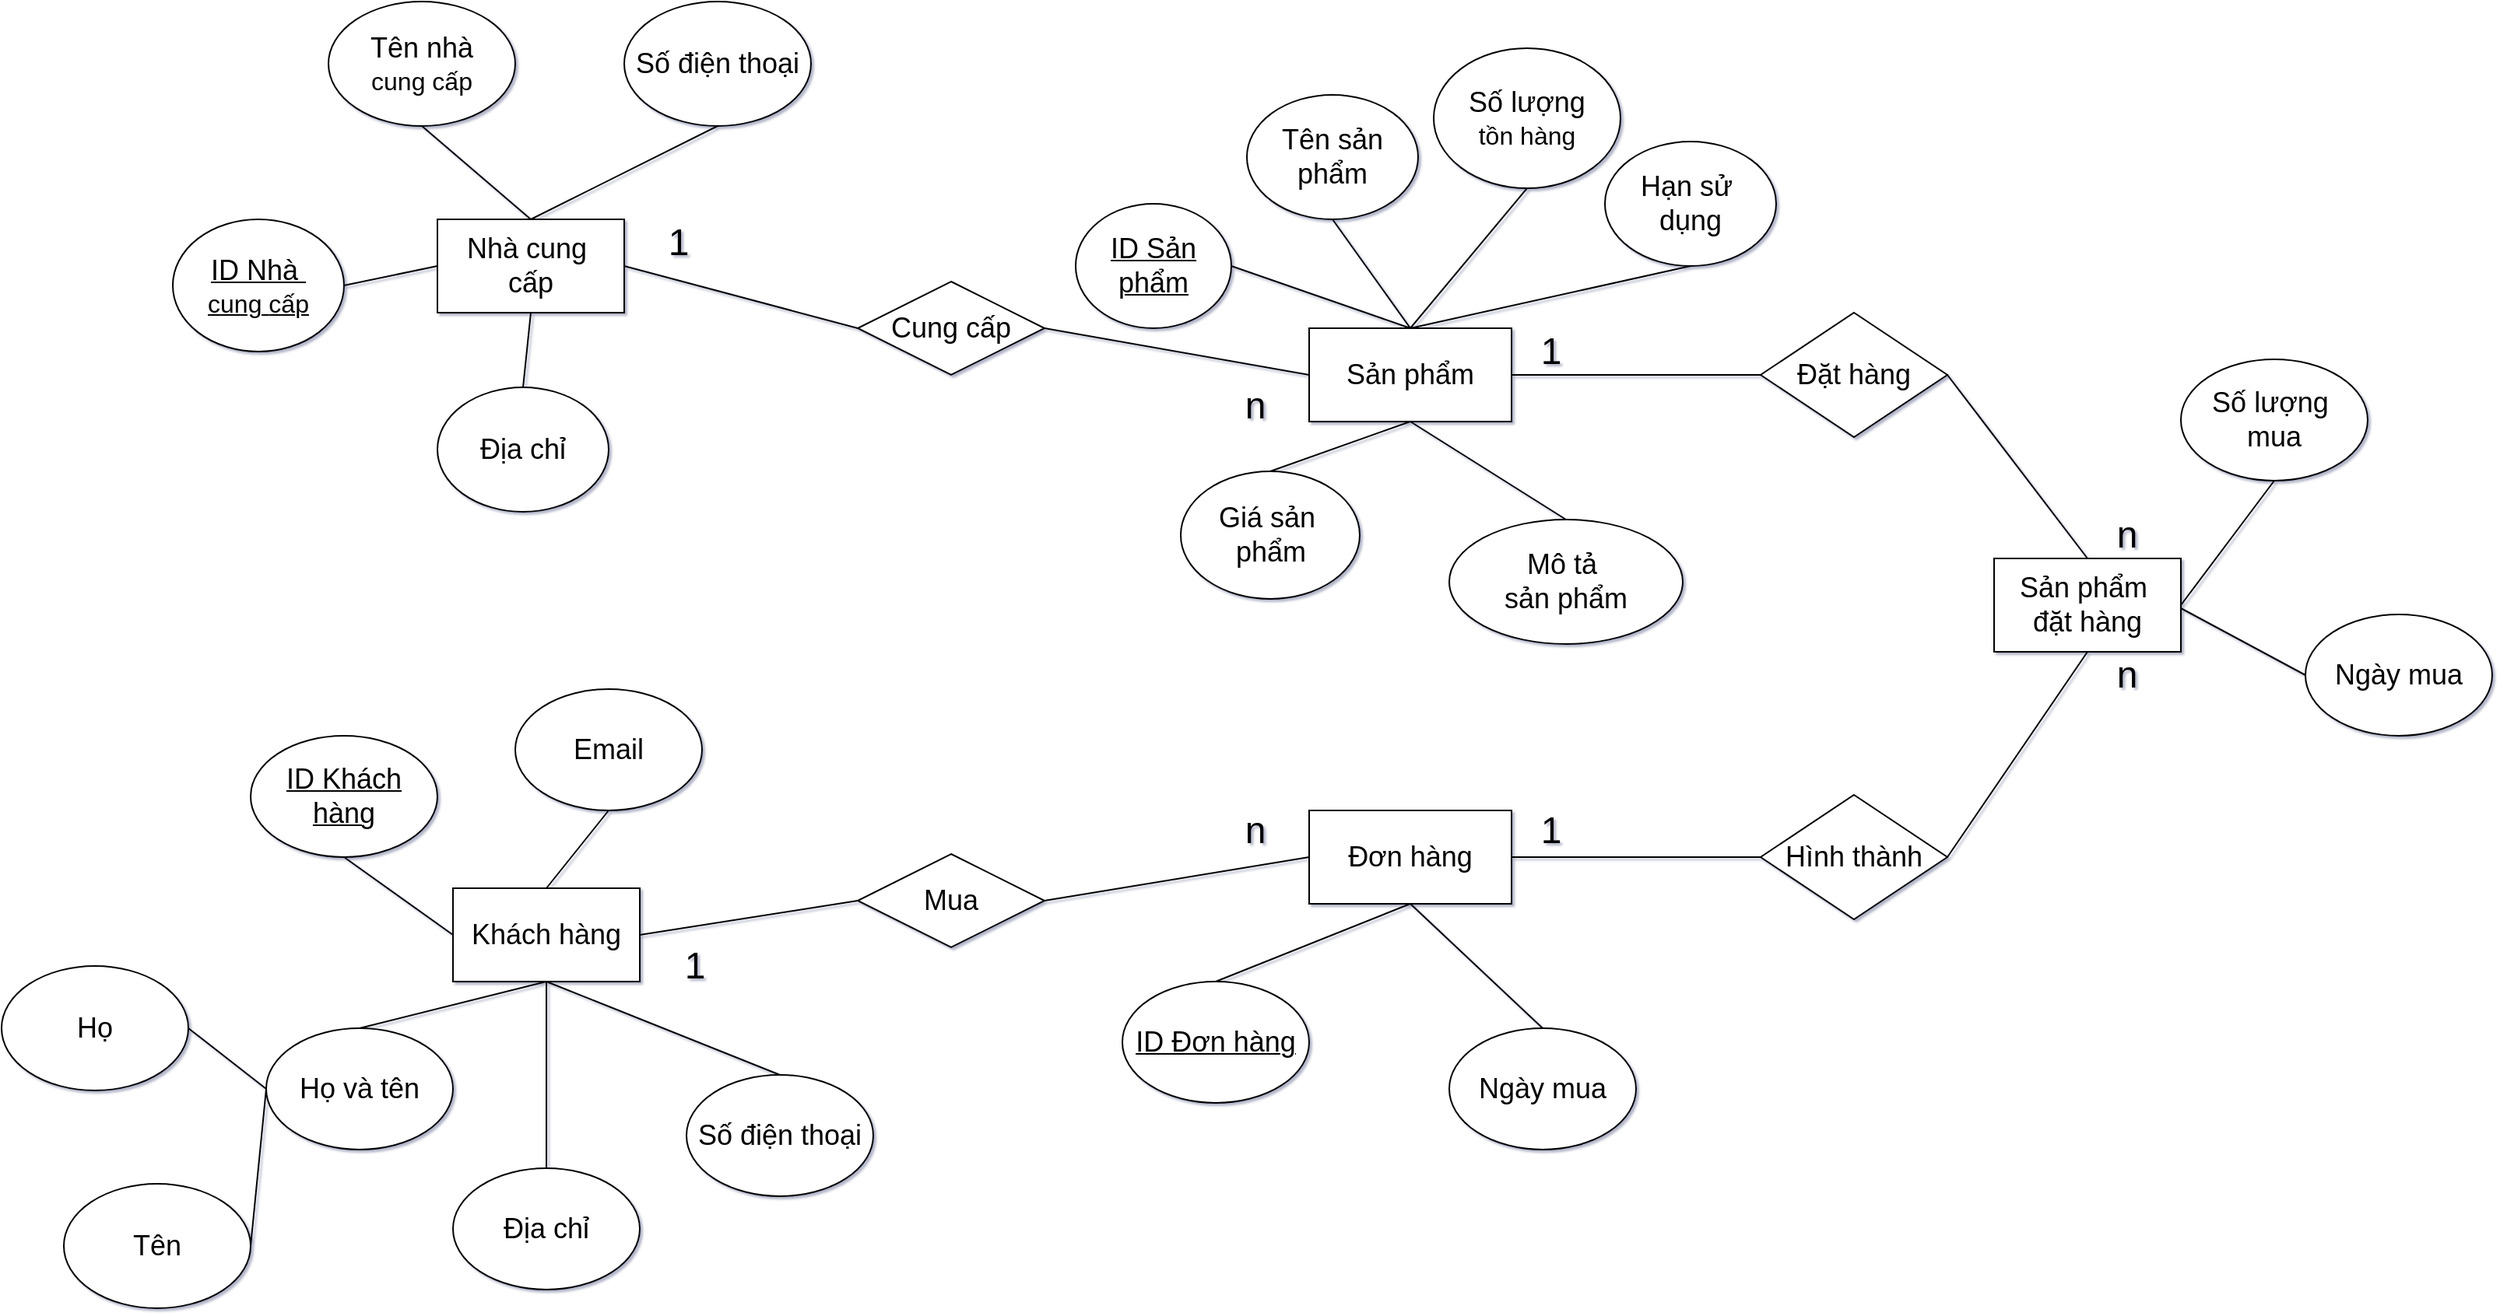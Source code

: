 <mxfile version="26.0.2">
  <diagram name="Page-1" id="oOUoq3jREYafbVQsvI0w">
    <mxGraphModel dx="2160" dy="1802" grid="1" gridSize="10" guides="1" tooltips="1" connect="1" arrows="1" fold="1" page="1" pageScale="1" pageWidth="850" pageHeight="1100" background="none" math="0" shadow="1">
      <root>
        <mxCell id="0" />
        <mxCell id="1" parent="0" />
        <mxCell id="mIcAO2cgeM7258UBsHFd-2" value="&lt;font style=&quot;font-size: 18px;&quot;&gt;Sản phẩm&amp;nbsp;&lt;/font&gt;&lt;div&gt;&lt;font style=&quot;font-size: 18px;&quot;&gt;đặt hàng&lt;/font&gt;&lt;/div&gt;" style="rounded=0;whiteSpace=wrap;html=1;" parent="1" vertex="1">
          <mxGeometry x="850" y="-632" width="120" height="60" as="geometry" />
        </mxCell>
        <mxCell id="mIcAO2cgeM7258UBsHFd-14" value="" style="edgeStyle=orthogonalEdgeStyle;rounded=0;orthogonalLoop=1;jettySize=auto;html=1;endArrow=none;endFill=0;" parent="1" source="mIcAO2cgeM7258UBsHFd-3" target="mIcAO2cgeM7258UBsHFd-4" edge="1">
          <mxGeometry relative="1" as="geometry" />
        </mxCell>
        <mxCell id="mIcAO2cgeM7258UBsHFd-3" value="&lt;font style=&quot;font-size: 18px;&quot;&gt;Đặt hàng&lt;/font&gt;" style="rhombus;whiteSpace=wrap;html=1;" parent="1" vertex="1">
          <mxGeometry x="700" y="-790" width="120" height="80" as="geometry" />
        </mxCell>
        <mxCell id="mIcAO2cgeM7258UBsHFd-4" value="&lt;font style=&quot;font-size: 18px;&quot;&gt;Sản phẩm&lt;/font&gt;" style="rounded=0;whiteSpace=wrap;html=1;" parent="1" vertex="1">
          <mxGeometry x="410" y="-780" width="130" height="60" as="geometry" />
        </mxCell>
        <mxCell id="mIcAO2cgeM7258UBsHFd-5" value="&lt;font style=&quot;font-size: 18px;&quot;&gt;Nhà cung&amp;nbsp;&lt;/font&gt;&lt;div&gt;&lt;font style=&quot;font-size: 18px;&quot;&gt;cấp&lt;/font&gt;&lt;/div&gt;" style="rounded=0;whiteSpace=wrap;html=1;" parent="1" vertex="1">
          <mxGeometry x="-150" y="-850" width="120" height="60" as="geometry" />
        </mxCell>
        <mxCell id="mIcAO2cgeM7258UBsHFd-6" value="&lt;font style=&quot;font-size: 18px;&quot;&gt;Cung cấp&lt;/font&gt;" style="rhombus;whiteSpace=wrap;html=1;" parent="1" vertex="1">
          <mxGeometry x="120" y="-810" width="120" height="60" as="geometry" />
        </mxCell>
        <mxCell id="mIcAO2cgeM7258UBsHFd-18" value="&lt;font style=&quot;font-size: 18px;&quot;&gt;Đơn hàng&lt;/font&gt;" style="rounded=0;whiteSpace=wrap;html=1;" parent="1" vertex="1">
          <mxGeometry x="410" y="-470" width="130" height="60" as="geometry" />
        </mxCell>
        <mxCell id="mIcAO2cgeM7258UBsHFd-21" value="" style="edgeStyle=orthogonalEdgeStyle;rounded=0;orthogonalLoop=1;jettySize=auto;html=1;endArrow=none;endFill=0;" parent="1" source="mIcAO2cgeM7258UBsHFd-19" target="mIcAO2cgeM7258UBsHFd-18" edge="1">
          <mxGeometry relative="1" as="geometry" />
        </mxCell>
        <mxCell id="mIcAO2cgeM7258UBsHFd-19" value="&lt;font style=&quot;font-size: 18px;&quot;&gt;Hình thành&lt;/font&gt;" style="rhombus;whiteSpace=wrap;html=1;" parent="1" vertex="1">
          <mxGeometry x="700" y="-480" width="120" height="80" as="geometry" />
        </mxCell>
        <mxCell id="mIcAO2cgeM7258UBsHFd-22" value="&lt;font style=&quot;font-size: 18px;&quot;&gt;Khách hàng&lt;/font&gt;" style="rounded=0;whiteSpace=wrap;html=1;" parent="1" vertex="1">
          <mxGeometry x="-140" y="-420" width="120" height="60" as="geometry" />
        </mxCell>
        <mxCell id="mIcAO2cgeM7258UBsHFd-23" value="&lt;font style=&quot;font-size: 18px;&quot;&gt;Mua&lt;/font&gt;" style="rhombus;whiteSpace=wrap;html=1;" parent="1" vertex="1">
          <mxGeometry x="120" y="-442" width="120" height="60" as="geometry" />
        </mxCell>
        <mxCell id="mIcAO2cgeM7258UBsHFd-29" value="&lt;font style=&quot;font-size: 24px;&quot;&gt;1&lt;/font&gt;" style="text;html=1;align=center;verticalAlign=middle;whiteSpace=wrap;rounded=0;" parent="1" vertex="1">
          <mxGeometry x="-20" y="-850" width="50" height="30" as="geometry" />
        </mxCell>
        <mxCell id="LjfHark7ChBKyVmYBdQx-3" value="&lt;font style=&quot;font-size: 18px;&quot;&gt;Tên nhà&lt;/font&gt;&lt;div&gt;&lt;font size=&quot;3&quot;&gt;cung cấp&lt;/font&gt;&lt;/div&gt;" style="ellipse;whiteSpace=wrap;html=1;" vertex="1" parent="1">
          <mxGeometry x="-220" y="-990" width="120" height="80" as="geometry" />
        </mxCell>
        <mxCell id="LjfHark7ChBKyVmYBdQx-4" value="&lt;font style=&quot;font-size: 18px;&quot;&gt;Địa chỉ&lt;/font&gt;" style="ellipse;whiteSpace=wrap;html=1;" vertex="1" parent="1">
          <mxGeometry x="-150" y="-742" width="110" height="80" as="geometry" />
        </mxCell>
        <mxCell id="LjfHark7ChBKyVmYBdQx-5" value="&lt;u&gt;&lt;font style=&quot;font-size: 18px;&quot;&gt;ID Nhà&amp;nbsp;&lt;/font&gt;&lt;/u&gt;&lt;div&gt;&lt;u&gt;&lt;font size=&quot;3&quot;&gt;cung&amp;nbsp;&lt;span style=&quot;background-color: transparent; color: light-dark(rgb(0, 0, 0), rgb(255, 255, 255));&quot;&gt;cấp&lt;/span&gt;&lt;/font&gt;&lt;/u&gt;&lt;/div&gt;" style="ellipse;whiteSpace=wrap;html=1;" vertex="1" parent="1">
          <mxGeometry x="-320" y="-850" width="110" height="85" as="geometry" />
        </mxCell>
        <mxCell id="LjfHark7ChBKyVmYBdQx-9" value="" style="endArrow=none;html=1;rounded=0;exitX=0.5;exitY=1;exitDx=0;exitDy=0;entryX=0.5;entryY=0;entryDx=0;entryDy=0;" edge="1" parent="1" source="LjfHark7ChBKyVmYBdQx-3" target="mIcAO2cgeM7258UBsHFd-5">
          <mxGeometry width="50" height="50" relative="1" as="geometry">
            <mxPoint x="310" y="-710" as="sourcePoint" />
            <mxPoint x="360" y="-760" as="targetPoint" />
          </mxGeometry>
        </mxCell>
        <mxCell id="LjfHark7ChBKyVmYBdQx-10" value="" style="endArrow=none;html=1;rounded=0;exitX=1;exitY=0.5;exitDx=0;exitDy=0;entryX=0;entryY=0.5;entryDx=0;entryDy=0;" edge="1" parent="1" source="LjfHark7ChBKyVmYBdQx-5" target="mIcAO2cgeM7258UBsHFd-5">
          <mxGeometry width="50" height="50" relative="1" as="geometry">
            <mxPoint x="310" y="-710" as="sourcePoint" />
            <mxPoint x="360" y="-760" as="targetPoint" />
          </mxGeometry>
        </mxCell>
        <mxCell id="LjfHark7ChBKyVmYBdQx-11" value="" style="endArrow=none;html=1;rounded=0;exitX=0.5;exitY=0;exitDx=0;exitDy=0;entryX=0.5;entryY=1;entryDx=0;entryDy=0;" edge="1" parent="1" source="LjfHark7ChBKyVmYBdQx-4" target="mIcAO2cgeM7258UBsHFd-5">
          <mxGeometry width="50" height="50" relative="1" as="geometry">
            <mxPoint x="310" y="-710" as="sourcePoint" />
            <mxPoint x="360" y="-760" as="targetPoint" />
          </mxGeometry>
        </mxCell>
        <mxCell id="LjfHark7ChBKyVmYBdQx-12" value="&lt;font style=&quot;font-size: 18px;&quot;&gt;Số điện thoại&lt;/font&gt;" style="ellipse;whiteSpace=wrap;html=1;" vertex="1" parent="1">
          <mxGeometry x="-30" y="-990" width="120" height="80" as="geometry" />
        </mxCell>
        <mxCell id="LjfHark7ChBKyVmYBdQx-13" value="" style="endArrow=none;html=1;rounded=0;entryX=0.5;entryY=1;entryDx=0;entryDy=0;exitX=0.5;exitY=0;exitDx=0;exitDy=0;" edge="1" parent="1" source="mIcAO2cgeM7258UBsHFd-5" target="LjfHark7ChBKyVmYBdQx-12">
          <mxGeometry width="50" height="50" relative="1" as="geometry">
            <mxPoint x="-80" y="-778" as="sourcePoint" />
            <mxPoint x="360" y="-860" as="targetPoint" />
          </mxGeometry>
        </mxCell>
        <mxCell id="LjfHark7ChBKyVmYBdQx-14" value="&lt;u&gt;&lt;font style=&quot;font-size: 18px;&quot;&gt;ID Sản phẩm&lt;/font&gt;&lt;/u&gt;" style="ellipse;whiteSpace=wrap;html=1;strokeColor=default;shadow=0;" vertex="1" parent="1">
          <mxGeometry x="260" y="-860" width="100" height="80" as="geometry" />
        </mxCell>
        <mxCell id="LjfHark7ChBKyVmYBdQx-15" value="&lt;font style=&quot;font-size: 18px;&quot;&gt;Số lượng&lt;/font&gt;&lt;div&gt;&lt;font size=&quot;3&quot;&gt;tồn hàng&lt;/font&gt;&lt;/div&gt;" style="ellipse;whiteSpace=wrap;html=1;" vertex="1" parent="1">
          <mxGeometry x="490" y="-960" width="120" height="90" as="geometry" />
        </mxCell>
        <mxCell id="LjfHark7ChBKyVmYBdQx-16" value="&lt;font style=&quot;font-size: 18px;&quot;&gt;Tên sản phẩm&lt;/font&gt;" style="ellipse;whiteSpace=wrap;html=1;" vertex="1" parent="1">
          <mxGeometry x="370" y="-930" width="110" height="80" as="geometry" />
        </mxCell>
        <mxCell id="LjfHark7ChBKyVmYBdQx-17" value="&lt;font style=&quot;font-size: 18px;&quot;&gt;Hạn sử&amp;nbsp;&lt;/font&gt;&lt;div&gt;&lt;font style=&quot;font-size: 18px;&quot;&gt;dụng&lt;/font&gt;&lt;/div&gt;" style="ellipse;whiteSpace=wrap;html=1;" vertex="1" parent="1">
          <mxGeometry x="600" y="-900" width="110" height="80" as="geometry" />
        </mxCell>
        <mxCell id="LjfHark7ChBKyVmYBdQx-18" value="" style="endArrow=none;html=1;rounded=0;entryX=1;entryY=0.5;entryDx=0;entryDy=0;exitX=0.5;exitY=0;exitDx=0;exitDy=0;" edge="1" parent="1" source="mIcAO2cgeM7258UBsHFd-4" target="LjfHark7ChBKyVmYBdQx-14">
          <mxGeometry width="50" height="50" relative="1" as="geometry">
            <mxPoint x="310" y="-710" as="sourcePoint" />
            <mxPoint x="360" y="-760" as="targetPoint" />
          </mxGeometry>
        </mxCell>
        <mxCell id="LjfHark7ChBKyVmYBdQx-19" value="" style="endArrow=none;html=1;rounded=0;exitX=0.5;exitY=1;exitDx=0;exitDy=0;entryX=0.5;entryY=0;entryDx=0;entryDy=0;" edge="1" parent="1" source="LjfHark7ChBKyVmYBdQx-16" target="mIcAO2cgeM7258UBsHFd-4">
          <mxGeometry width="50" height="50" relative="1" as="geometry">
            <mxPoint x="310" y="-710" as="sourcePoint" />
            <mxPoint x="360" y="-760" as="targetPoint" />
          </mxGeometry>
        </mxCell>
        <mxCell id="LjfHark7ChBKyVmYBdQx-20" value="" style="endArrow=none;html=1;rounded=0;exitX=0.5;exitY=1;exitDx=0;exitDy=0;entryX=0.5;entryY=0;entryDx=0;entryDy=0;" edge="1" parent="1" source="LjfHark7ChBKyVmYBdQx-15" target="mIcAO2cgeM7258UBsHFd-4">
          <mxGeometry width="50" height="50" relative="1" as="geometry">
            <mxPoint x="310" y="-710" as="sourcePoint" />
            <mxPoint x="360" y="-760" as="targetPoint" />
          </mxGeometry>
        </mxCell>
        <mxCell id="LjfHark7ChBKyVmYBdQx-21" value="" style="endArrow=none;html=1;rounded=0;entryX=0.5;entryY=1;entryDx=0;entryDy=0;exitX=0.5;exitY=0;exitDx=0;exitDy=0;" edge="1" parent="1" source="mIcAO2cgeM7258UBsHFd-4" target="LjfHark7ChBKyVmYBdQx-17">
          <mxGeometry width="50" height="50" relative="1" as="geometry">
            <mxPoint x="310" y="-710" as="sourcePoint" />
            <mxPoint x="360" y="-760" as="targetPoint" />
          </mxGeometry>
        </mxCell>
        <mxCell id="LjfHark7ChBKyVmYBdQx-22" value="&lt;font style=&quot;font-size: 18px;&quot;&gt;Mô tả&amp;nbsp;&lt;/font&gt;&lt;div&gt;&lt;font style=&quot;font-size: 18px;&quot;&gt;sản phẩm&lt;/font&gt;&lt;/div&gt;" style="ellipse;whiteSpace=wrap;html=1;" vertex="1" parent="1">
          <mxGeometry x="500" y="-657" width="150" height="80" as="geometry" />
        </mxCell>
        <mxCell id="LjfHark7ChBKyVmYBdQx-23" value="&lt;font style=&quot;font-size: 18px;&quot;&gt;Giá sản&amp;nbsp;&lt;/font&gt;&lt;div&gt;&lt;font style=&quot;font-size: 18px;&quot;&gt;phẩm&lt;/font&gt;&lt;/div&gt;" style="ellipse;whiteSpace=wrap;html=1;" vertex="1" parent="1">
          <mxGeometry x="327.5" y="-688" width="115" height="82" as="geometry" />
        </mxCell>
        <mxCell id="LjfHark7ChBKyVmYBdQx-24" value="" style="endArrow=none;html=1;rounded=0;exitX=1;exitY=0.5;exitDx=0;exitDy=0;entryX=0.5;entryY=1;entryDx=0;entryDy=0;" edge="1" parent="1" source="mIcAO2cgeM7258UBsHFd-19" target="mIcAO2cgeM7258UBsHFd-2">
          <mxGeometry width="50" height="50" relative="1" as="geometry">
            <mxPoint x="680" y="-610" as="sourcePoint" />
            <mxPoint x="730" y="-660" as="targetPoint" />
          </mxGeometry>
        </mxCell>
        <mxCell id="LjfHark7ChBKyVmYBdQx-25" value="" style="endArrow=none;html=1;rounded=0;exitX=1;exitY=0.5;exitDx=0;exitDy=0;entryX=0.5;entryY=0;entryDx=0;entryDy=0;" edge="1" parent="1" source="mIcAO2cgeM7258UBsHFd-3" target="mIcAO2cgeM7258UBsHFd-2">
          <mxGeometry width="50" height="50" relative="1" as="geometry">
            <mxPoint x="680" y="-610" as="sourcePoint" />
            <mxPoint x="730" y="-660" as="targetPoint" />
          </mxGeometry>
        </mxCell>
        <mxCell id="LjfHark7ChBKyVmYBdQx-31" value="&lt;font style=&quot;font-size: 24px;&quot;&gt;n&lt;/font&gt;" style="text;html=1;align=center;verticalAlign=middle;resizable=0;points=[];autosize=1;strokeColor=none;fillColor=none;" vertex="1" parent="1">
          <mxGeometry x="355" y="-477" width="40" height="40" as="geometry" />
        </mxCell>
        <mxCell id="LjfHark7ChBKyVmYBdQx-32" value="&lt;font style=&quot;font-size: 24px;&quot;&gt;n&lt;/font&gt;" style="text;html=1;align=center;verticalAlign=middle;resizable=0;points=[];autosize=1;strokeColor=none;fillColor=none;" vertex="1" parent="1">
          <mxGeometry x="355" y="-750" width="40" height="40" as="geometry" />
        </mxCell>
        <mxCell id="LjfHark7ChBKyVmYBdQx-33" value="&lt;font style=&quot;font-size: 24px;&quot;&gt;1&lt;/font&gt;" style="text;html=1;align=center;verticalAlign=middle;resizable=0;points=[];autosize=1;strokeColor=none;fillColor=none;" vertex="1" parent="1">
          <mxGeometry x="545" y="-785" width="40" height="40" as="geometry" />
        </mxCell>
        <mxCell id="LjfHark7ChBKyVmYBdQx-34" value="&lt;font style=&quot;font-size: 24px;&quot;&gt;1&lt;/font&gt;" style="text;html=1;align=center;verticalAlign=middle;resizable=0;points=[];autosize=1;strokeColor=none;fillColor=none;" vertex="1" parent="1">
          <mxGeometry x="545" y="-477" width="40" height="40" as="geometry" />
        </mxCell>
        <mxCell id="LjfHark7ChBKyVmYBdQx-35" value="&lt;font style=&quot;font-size: 24px;&quot;&gt;n&lt;/font&gt;" style="text;html=1;align=center;verticalAlign=middle;resizable=0;points=[];autosize=1;strokeColor=none;fillColor=none;" vertex="1" parent="1">
          <mxGeometry x="915" y="-667" width="40" height="40" as="geometry" />
        </mxCell>
        <mxCell id="LjfHark7ChBKyVmYBdQx-36" value="&lt;font style=&quot;font-size: 24px;&quot;&gt;n&lt;/font&gt;" style="text;html=1;align=center;verticalAlign=middle;resizable=0;points=[];autosize=1;strokeColor=none;fillColor=none;" vertex="1" parent="1">
          <mxGeometry x="915" y="-577" width="40" height="40" as="geometry" />
        </mxCell>
        <mxCell id="LjfHark7ChBKyVmYBdQx-37" value="" style="endArrow=none;html=1;rounded=0;exitX=0.5;exitY=1;exitDx=0;exitDy=0;entryX=0.5;entryY=0;entryDx=0;entryDy=0;" edge="1" parent="1" source="mIcAO2cgeM7258UBsHFd-4" target="LjfHark7ChBKyVmYBdQx-22">
          <mxGeometry width="50" height="50" relative="1" as="geometry">
            <mxPoint x="550" y="-560" as="sourcePoint" />
            <mxPoint x="600" y="-610" as="targetPoint" />
          </mxGeometry>
        </mxCell>
        <mxCell id="LjfHark7ChBKyVmYBdQx-38" value="" style="endArrow=none;html=1;rounded=0;exitX=0.5;exitY=1;exitDx=0;exitDy=0;entryX=0.5;entryY=0;entryDx=0;entryDy=0;" edge="1" parent="1" source="mIcAO2cgeM7258UBsHFd-4" target="LjfHark7ChBKyVmYBdQx-23">
          <mxGeometry width="50" height="50" relative="1" as="geometry">
            <mxPoint x="550" y="-560" as="sourcePoint" />
            <mxPoint x="600" y="-610" as="targetPoint" />
          </mxGeometry>
        </mxCell>
        <mxCell id="LjfHark7ChBKyVmYBdQx-46" value="&lt;font style=&quot;font-size: 18px;&quot;&gt;Ngày mua&lt;/font&gt;" style="ellipse;whiteSpace=wrap;html=1;" vertex="1" parent="1">
          <mxGeometry x="1050" y="-596" width="120" height="78" as="geometry" />
        </mxCell>
        <mxCell id="LjfHark7ChBKyVmYBdQx-47" value="&lt;font style=&quot;font-size: 18px;&quot;&gt;Số lượng&amp;nbsp;&lt;/font&gt;&lt;div&gt;&lt;font style=&quot;font-size: 18px;&quot;&gt;mua&lt;/font&gt;&lt;/div&gt;" style="ellipse;whiteSpace=wrap;html=1;" vertex="1" parent="1">
          <mxGeometry x="970" y="-760" width="120" height="78" as="geometry" />
        </mxCell>
        <mxCell id="LjfHark7ChBKyVmYBdQx-49" value="" style="endArrow=none;html=1;rounded=0;exitX=0.5;exitY=1;exitDx=0;exitDy=0;entryX=1;entryY=0.5;entryDx=0;entryDy=0;" edge="1" parent="1" source="LjfHark7ChBKyVmYBdQx-47" target="mIcAO2cgeM7258UBsHFd-2">
          <mxGeometry width="50" height="50" relative="1" as="geometry">
            <mxPoint x="840" y="-570" as="sourcePoint" />
            <mxPoint x="890" y="-620" as="targetPoint" />
          </mxGeometry>
        </mxCell>
        <mxCell id="LjfHark7ChBKyVmYBdQx-50" value="" style="endArrow=none;html=1;rounded=0;exitX=0;exitY=0.5;exitDx=0;exitDy=0;" edge="1" parent="1" source="LjfHark7ChBKyVmYBdQx-46">
          <mxGeometry width="50" height="50" relative="1" as="geometry">
            <mxPoint x="920" y="-570" as="sourcePoint" />
            <mxPoint x="970" y="-600" as="targetPoint" />
          </mxGeometry>
        </mxCell>
        <mxCell id="LjfHark7ChBKyVmYBdQx-51" value="&lt;font style=&quot;font-size: 18px;&quot;&gt;Ngày mua&lt;/font&gt;" style="ellipse;whiteSpace=wrap;html=1;" vertex="1" parent="1">
          <mxGeometry x="500" y="-330" width="120" height="78" as="geometry" />
        </mxCell>
        <mxCell id="LjfHark7ChBKyVmYBdQx-52" value="&lt;u&gt;&lt;font style=&quot;font-size: 18px;&quot;&gt;ID Đơn hàng&lt;/font&gt;&lt;/u&gt;" style="ellipse;whiteSpace=wrap;html=1;" vertex="1" parent="1">
          <mxGeometry x="290" y="-360" width="120" height="78" as="geometry" />
        </mxCell>
        <mxCell id="LjfHark7ChBKyVmYBdQx-53" value="" style="endArrow=none;html=1;rounded=0;exitX=0.5;exitY=0;exitDx=0;exitDy=0;entryX=0.5;entryY=1;entryDx=0;entryDy=0;" edge="1" parent="1" source="LjfHark7ChBKyVmYBdQx-52" target="mIcAO2cgeM7258UBsHFd-18">
          <mxGeometry width="50" height="50" relative="1" as="geometry">
            <mxPoint x="410" y="-290" as="sourcePoint" />
            <mxPoint x="460" y="-340" as="targetPoint" />
          </mxGeometry>
        </mxCell>
        <mxCell id="LjfHark7ChBKyVmYBdQx-54" value="" style="endArrow=none;html=1;rounded=0;entryX=0.5;entryY=1;entryDx=0;entryDy=0;exitX=0.5;exitY=0;exitDx=0;exitDy=0;" edge="1" parent="1" source="LjfHark7ChBKyVmYBdQx-51" target="mIcAO2cgeM7258UBsHFd-18">
          <mxGeometry width="50" height="50" relative="1" as="geometry">
            <mxPoint x="410" y="-290" as="sourcePoint" />
            <mxPoint x="460" y="-340" as="targetPoint" />
          </mxGeometry>
        </mxCell>
        <mxCell id="LjfHark7ChBKyVmYBdQx-55" value="&lt;font style=&quot;font-size: 18px;&quot;&gt;Họ và tên&lt;/font&gt;" style="ellipse;whiteSpace=wrap;html=1;" vertex="1" parent="1">
          <mxGeometry x="-260" y="-330" width="120" height="78" as="geometry" />
        </mxCell>
        <mxCell id="LjfHark7ChBKyVmYBdQx-56" value="&lt;font style=&quot;font-size: 18px;&quot;&gt;Số điện thoại&lt;/font&gt;" style="ellipse;whiteSpace=wrap;html=1;" vertex="1" parent="1">
          <mxGeometry x="10" y="-300" width="120" height="78" as="geometry" />
        </mxCell>
        <mxCell id="LjfHark7ChBKyVmYBdQx-57" value="&lt;u&gt;&lt;font style=&quot;font-size: 18px;&quot;&gt;ID Khách hàng&lt;/font&gt;&lt;/u&gt;" style="ellipse;whiteSpace=wrap;html=1;" vertex="1" parent="1">
          <mxGeometry x="-270" y="-518" width="120" height="78" as="geometry" />
        </mxCell>
        <mxCell id="LjfHark7ChBKyVmYBdQx-58" value="&lt;font style=&quot;font-size: 18px;&quot;&gt;Email&lt;/font&gt;" style="ellipse;whiteSpace=wrap;html=1;" vertex="1" parent="1">
          <mxGeometry x="-100" y="-548" width="120" height="78" as="geometry" />
        </mxCell>
        <mxCell id="LjfHark7ChBKyVmYBdQx-59" value="&lt;font style=&quot;font-size: 18px;&quot;&gt;Địa chỉ&lt;/font&gt;" style="ellipse;whiteSpace=wrap;html=1;" vertex="1" parent="1">
          <mxGeometry x="-140" y="-240" width="120" height="78" as="geometry" />
        </mxCell>
        <mxCell id="LjfHark7ChBKyVmYBdQx-62" value="" style="endArrow=none;html=1;rounded=0;exitX=0.5;exitY=0;exitDx=0;exitDy=0;entryX=0.5;entryY=1;entryDx=0;entryDy=0;" edge="1" parent="1" source="mIcAO2cgeM7258UBsHFd-22" target="LjfHark7ChBKyVmYBdQx-58">
          <mxGeometry width="50" height="50" relative="1" as="geometry">
            <mxPoint x="100" y="-430" as="sourcePoint" />
            <mxPoint x="150" y="-480" as="targetPoint" />
          </mxGeometry>
        </mxCell>
        <mxCell id="LjfHark7ChBKyVmYBdQx-63" value="" style="endArrow=none;html=1;rounded=0;entryX=0.5;entryY=0;entryDx=0;entryDy=0;exitX=0.5;exitY=1;exitDx=0;exitDy=0;" edge="1" parent="1" source="mIcAO2cgeM7258UBsHFd-22" target="LjfHark7ChBKyVmYBdQx-56">
          <mxGeometry width="50" height="50" relative="1" as="geometry">
            <mxPoint x="100" y="-430" as="sourcePoint" />
            <mxPoint x="150" y="-480" as="targetPoint" />
          </mxGeometry>
        </mxCell>
        <mxCell id="LjfHark7ChBKyVmYBdQx-64" value="" style="endArrow=none;html=1;rounded=0;exitX=0.5;exitY=1;exitDx=0;exitDy=0;entryX=0;entryY=0.5;entryDx=0;entryDy=0;" edge="1" parent="1" source="LjfHark7ChBKyVmYBdQx-57" target="mIcAO2cgeM7258UBsHFd-22">
          <mxGeometry width="50" height="50" relative="1" as="geometry">
            <mxPoint x="100" y="-430" as="sourcePoint" />
            <mxPoint x="150" y="-480" as="targetPoint" />
          </mxGeometry>
        </mxCell>
        <mxCell id="LjfHark7ChBKyVmYBdQx-65" value="" style="endArrow=none;html=1;rounded=0;exitX=0.5;exitY=0;exitDx=0;exitDy=0;entryX=0.5;entryY=1;entryDx=0;entryDy=0;" edge="1" parent="1" source="LjfHark7ChBKyVmYBdQx-59" target="mIcAO2cgeM7258UBsHFd-22">
          <mxGeometry width="50" height="50" relative="1" as="geometry">
            <mxPoint x="100" y="-430" as="sourcePoint" />
            <mxPoint x="150" y="-480" as="targetPoint" />
          </mxGeometry>
        </mxCell>
        <mxCell id="LjfHark7ChBKyVmYBdQx-66" value="" style="endArrow=none;html=1;rounded=0;exitX=0.5;exitY=0;exitDx=0;exitDy=0;entryX=0.5;entryY=1;entryDx=0;entryDy=0;" edge="1" parent="1" source="LjfHark7ChBKyVmYBdQx-55" target="mIcAO2cgeM7258UBsHFd-22">
          <mxGeometry width="50" height="50" relative="1" as="geometry">
            <mxPoint x="100" y="-430" as="sourcePoint" />
            <mxPoint x="-110" y="-380" as="targetPoint" />
          </mxGeometry>
        </mxCell>
        <mxCell id="LjfHark7ChBKyVmYBdQx-67" value="" style="endArrow=none;html=1;rounded=0;entryX=0;entryY=0.5;entryDx=0;entryDy=0;exitX=1;exitY=0.5;exitDx=0;exitDy=0;" edge="1" parent="1" source="mIcAO2cgeM7258UBsHFd-22" target="mIcAO2cgeM7258UBsHFd-23">
          <mxGeometry width="50" height="50" relative="1" as="geometry">
            <mxPoint x="100" y="-180" as="sourcePoint" />
            <mxPoint x="150" y="-230" as="targetPoint" />
          </mxGeometry>
        </mxCell>
        <mxCell id="LjfHark7ChBKyVmYBdQx-68" value="" style="endArrow=none;html=1;rounded=0;entryX=1;entryY=0.5;entryDx=0;entryDy=0;exitX=0;exitY=0.5;exitDx=0;exitDy=0;" edge="1" parent="1" source="mIcAO2cgeM7258UBsHFd-18" target="mIcAO2cgeM7258UBsHFd-23">
          <mxGeometry width="50" height="50" relative="1" as="geometry">
            <mxPoint x="100" y="-180" as="sourcePoint" />
            <mxPoint x="150" y="-230" as="targetPoint" />
          </mxGeometry>
        </mxCell>
        <mxCell id="LjfHark7ChBKyVmYBdQx-69" value="&lt;font style=&quot;font-size: 24px;&quot;&gt;1&lt;/font&gt;" style="text;html=1;align=center;verticalAlign=middle;resizable=0;points=[];autosize=1;strokeColor=none;fillColor=none;" vertex="1" parent="1">
          <mxGeometry x="-5" y="-390" width="40" height="40" as="geometry" />
        </mxCell>
        <mxCell id="LjfHark7ChBKyVmYBdQx-70" value="" style="endArrow=none;html=1;rounded=0;exitX=1;exitY=0.5;exitDx=0;exitDy=0;entryX=0;entryY=0.5;entryDx=0;entryDy=0;" edge="1" parent="1" source="mIcAO2cgeM7258UBsHFd-5" target="mIcAO2cgeM7258UBsHFd-6">
          <mxGeometry width="50" height="50" relative="1" as="geometry">
            <mxPoint x="100" y="-550" as="sourcePoint" />
            <mxPoint x="150" y="-600" as="targetPoint" />
          </mxGeometry>
        </mxCell>
        <mxCell id="LjfHark7ChBKyVmYBdQx-71" value="" style="endArrow=none;html=1;rounded=0;entryX=1;entryY=0.5;entryDx=0;entryDy=0;exitX=0;exitY=0.5;exitDx=0;exitDy=0;" edge="1" parent="1" source="mIcAO2cgeM7258UBsHFd-4" target="mIcAO2cgeM7258UBsHFd-6">
          <mxGeometry width="50" height="50" relative="1" as="geometry">
            <mxPoint x="100" y="-550" as="sourcePoint" />
            <mxPoint x="150" y="-600" as="targetPoint" />
          </mxGeometry>
        </mxCell>
        <mxCell id="LjfHark7ChBKyVmYBdQx-73" value="" style="endArrow=none;html=1;rounded=0;entryX=0;entryY=0.5;entryDx=0;entryDy=0;exitX=1;exitY=0.5;exitDx=0;exitDy=0;" edge="1" parent="1" source="LjfHark7ChBKyVmYBdQx-75" target="LjfHark7ChBKyVmYBdQx-55">
          <mxGeometry width="50" height="50" relative="1" as="geometry">
            <mxPoint x="-320" y="-170" as="sourcePoint" />
            <mxPoint x="-180" y="-130" as="targetPoint" />
          </mxGeometry>
        </mxCell>
        <mxCell id="LjfHark7ChBKyVmYBdQx-74" value="" style="endArrow=none;html=1;rounded=0;entryX=0;entryY=0.5;entryDx=0;entryDy=0;exitX=1;exitY=0.5;exitDx=0;exitDy=0;" edge="1" parent="1" source="LjfHark7ChBKyVmYBdQx-76" target="LjfHark7ChBKyVmYBdQx-55">
          <mxGeometry width="50" height="50" relative="1" as="geometry">
            <mxPoint x="-370" y="-330" as="sourcePoint" />
            <mxPoint x="-180" y="-130" as="targetPoint" />
          </mxGeometry>
        </mxCell>
        <mxCell id="LjfHark7ChBKyVmYBdQx-75" value="&lt;font style=&quot;font-size: 18px;&quot;&gt;Tên&lt;/font&gt;" style="ellipse;whiteSpace=wrap;html=1;" vertex="1" parent="1">
          <mxGeometry x="-390" y="-230" width="120" height="80" as="geometry" />
        </mxCell>
        <mxCell id="LjfHark7ChBKyVmYBdQx-76" value="&lt;font style=&quot;font-size: 18px;&quot;&gt;Họ&lt;/font&gt;" style="ellipse;whiteSpace=wrap;html=1;" vertex="1" parent="1">
          <mxGeometry x="-430" y="-370" width="120" height="80" as="geometry" />
        </mxCell>
      </root>
    </mxGraphModel>
  </diagram>
</mxfile>
